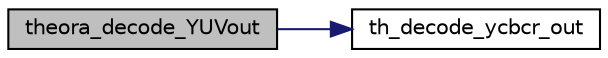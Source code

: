 digraph "theora_decode_YUVout"
{
  edge [fontname="Helvetica",fontsize="10",labelfontname="Helvetica",labelfontsize="10"];
  node [fontname="Helvetica",fontsize="10",shape=record];
  rankdir="LR";
  Node1 [label="theora_decode_YUVout",height=0.2,width=0.4,color="black", fillcolor="grey75", style="filled", fontcolor="black"];
  Node1 -> Node2 [color="midnightblue",fontsize="10",style="solid",fontname="Helvetica"];
  Node2 [label="th_decode_ycbcr_out",height=0.2,width=0.4,color="black", fillcolor="white", style="filled",URL="$group__decfuncs.html#gaa9cc8af63fa8540e0fc95572f259cdcb"];
}
